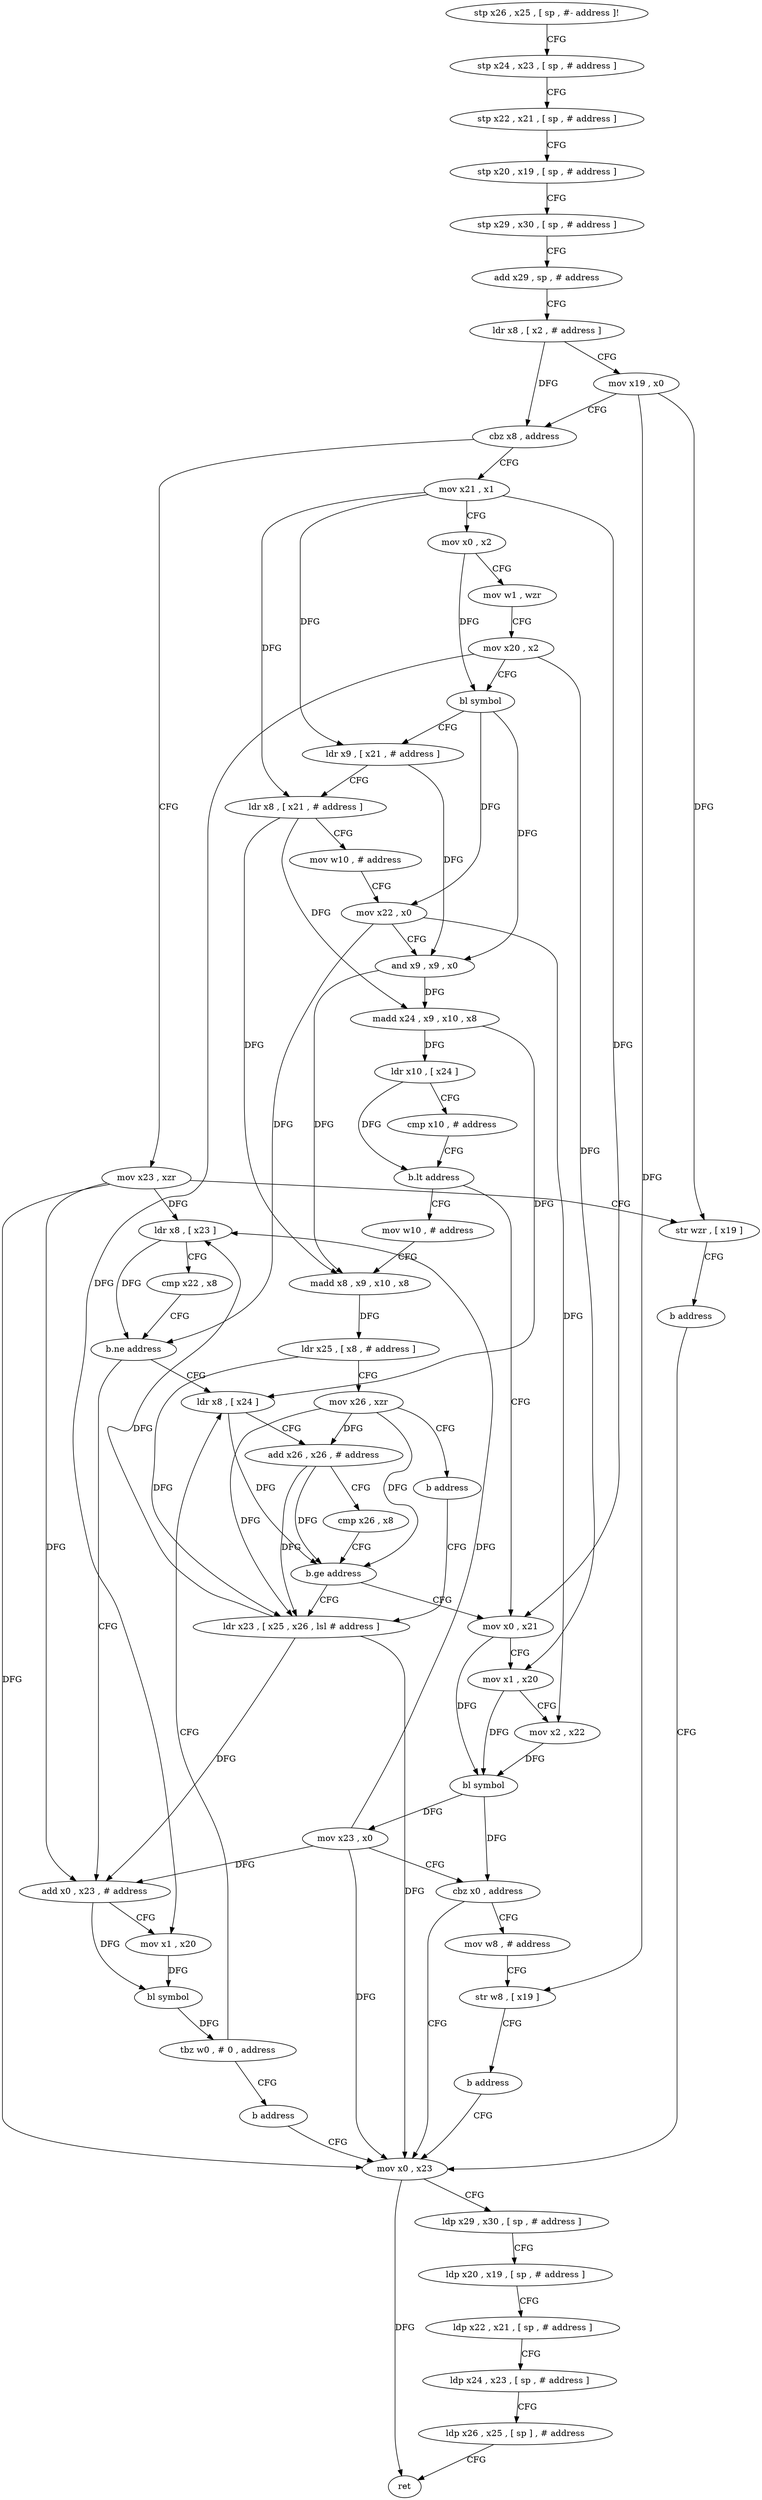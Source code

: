 digraph "func" {
"4254308" [label = "stp x26 , x25 , [ sp , #- address ]!" ]
"4254312" [label = "stp x24 , x23 , [ sp , # address ]" ]
"4254316" [label = "stp x22 , x21 , [ sp , # address ]" ]
"4254320" [label = "stp x20 , x19 , [ sp , # address ]" ]
"4254324" [label = "stp x29 , x30 , [ sp , # address ]" ]
"4254328" [label = "add x29 , sp , # address" ]
"4254332" [label = "ldr x8 , [ x2 , # address ]" ]
"4254336" [label = "mov x19 , x0" ]
"4254340" [label = "cbz x8 , address" ]
"4254524" [label = "mov x23 , xzr" ]
"4254344" [label = "mov x21 , x1" ]
"4254528" [label = "str wzr , [ x19 ]" ]
"4254532" [label = "b address" ]
"4254496" [label = "mov x0 , x23" ]
"4254348" [label = "mov x0 , x2" ]
"4254352" [label = "mov w1 , wzr" ]
"4254356" [label = "mov x20 , x2" ]
"4254360" [label = "bl symbol" ]
"4254364" [label = "ldr x9 , [ x21 , # address ]" ]
"4254368" [label = "ldr x8 , [ x21 , # address ]" ]
"4254372" [label = "mov w10 , # address" ]
"4254376" [label = "mov x22 , x0" ]
"4254380" [label = "and x9 , x9 , x0" ]
"4254384" [label = "madd x24 , x9 , x10 , x8" ]
"4254388" [label = "ldr x10 , [ x24 ]" ]
"4254392" [label = "cmp x10 , # address" ]
"4254396" [label = "b.lt address" ]
"4254472" [label = "mov x0 , x21" ]
"4254400" [label = "mov w10 , # address" ]
"4254500" [label = "ldp x29 , x30 , [ sp , # address ]" ]
"4254504" [label = "ldp x20 , x19 , [ sp , # address ]" ]
"4254508" [label = "ldp x22 , x21 , [ sp , # address ]" ]
"4254512" [label = "ldp x24 , x23 , [ sp , # address ]" ]
"4254516" [label = "ldp x26 , x25 , [ sp ] , # address" ]
"4254520" [label = "ret" ]
"4254476" [label = "mov x1 , x20" ]
"4254480" [label = "mov x2 , x22" ]
"4254484" [label = "bl symbol" ]
"4254488" [label = "mov x23 , x0" ]
"4254492" [label = "cbz x0 , address" ]
"4254536" [label = "mov w8 , # address" ]
"4254404" [label = "madd x8 , x9 , x10 , x8" ]
"4254408" [label = "ldr x25 , [ x8 , # address ]" ]
"4254412" [label = "mov x26 , xzr" ]
"4254416" [label = "b address" ]
"4254436" [label = "ldr x23 , [ x25 , x26 , lsl # address ]" ]
"4254540" [label = "str w8 , [ x19 ]" ]
"4254544" [label = "b address" ]
"4254440" [label = "ldr x8 , [ x23 ]" ]
"4254444" [label = "cmp x22 , x8" ]
"4254448" [label = "b.ne address" ]
"4254420" [label = "ldr x8 , [ x24 ]" ]
"4254452" [label = "add x0 , x23 , # address" ]
"4254424" [label = "add x26 , x26 , # address" ]
"4254428" [label = "cmp x26 , x8" ]
"4254432" [label = "b.ge address" ]
"4254456" [label = "mov x1 , x20" ]
"4254460" [label = "bl symbol" ]
"4254464" [label = "tbz w0 , # 0 , address" ]
"4254468" [label = "b address" ]
"4254308" -> "4254312" [ label = "CFG" ]
"4254312" -> "4254316" [ label = "CFG" ]
"4254316" -> "4254320" [ label = "CFG" ]
"4254320" -> "4254324" [ label = "CFG" ]
"4254324" -> "4254328" [ label = "CFG" ]
"4254328" -> "4254332" [ label = "CFG" ]
"4254332" -> "4254336" [ label = "CFG" ]
"4254332" -> "4254340" [ label = "DFG" ]
"4254336" -> "4254340" [ label = "CFG" ]
"4254336" -> "4254528" [ label = "DFG" ]
"4254336" -> "4254540" [ label = "DFG" ]
"4254340" -> "4254524" [ label = "CFG" ]
"4254340" -> "4254344" [ label = "CFG" ]
"4254524" -> "4254528" [ label = "CFG" ]
"4254524" -> "4254496" [ label = "DFG" ]
"4254524" -> "4254440" [ label = "DFG" ]
"4254524" -> "4254452" [ label = "DFG" ]
"4254344" -> "4254348" [ label = "CFG" ]
"4254344" -> "4254364" [ label = "DFG" ]
"4254344" -> "4254368" [ label = "DFG" ]
"4254344" -> "4254472" [ label = "DFG" ]
"4254528" -> "4254532" [ label = "CFG" ]
"4254532" -> "4254496" [ label = "CFG" ]
"4254496" -> "4254500" [ label = "CFG" ]
"4254496" -> "4254520" [ label = "DFG" ]
"4254348" -> "4254352" [ label = "CFG" ]
"4254348" -> "4254360" [ label = "DFG" ]
"4254352" -> "4254356" [ label = "CFG" ]
"4254356" -> "4254360" [ label = "CFG" ]
"4254356" -> "4254476" [ label = "DFG" ]
"4254356" -> "4254456" [ label = "DFG" ]
"4254360" -> "4254364" [ label = "CFG" ]
"4254360" -> "4254376" [ label = "DFG" ]
"4254360" -> "4254380" [ label = "DFG" ]
"4254364" -> "4254368" [ label = "CFG" ]
"4254364" -> "4254380" [ label = "DFG" ]
"4254368" -> "4254372" [ label = "CFG" ]
"4254368" -> "4254384" [ label = "DFG" ]
"4254368" -> "4254404" [ label = "DFG" ]
"4254372" -> "4254376" [ label = "CFG" ]
"4254376" -> "4254380" [ label = "CFG" ]
"4254376" -> "4254480" [ label = "DFG" ]
"4254376" -> "4254448" [ label = "DFG" ]
"4254380" -> "4254384" [ label = "DFG" ]
"4254380" -> "4254404" [ label = "DFG" ]
"4254384" -> "4254388" [ label = "DFG" ]
"4254384" -> "4254420" [ label = "DFG" ]
"4254388" -> "4254392" [ label = "CFG" ]
"4254388" -> "4254396" [ label = "DFG" ]
"4254392" -> "4254396" [ label = "CFG" ]
"4254396" -> "4254472" [ label = "CFG" ]
"4254396" -> "4254400" [ label = "CFG" ]
"4254472" -> "4254476" [ label = "CFG" ]
"4254472" -> "4254484" [ label = "DFG" ]
"4254400" -> "4254404" [ label = "CFG" ]
"4254500" -> "4254504" [ label = "CFG" ]
"4254504" -> "4254508" [ label = "CFG" ]
"4254508" -> "4254512" [ label = "CFG" ]
"4254512" -> "4254516" [ label = "CFG" ]
"4254516" -> "4254520" [ label = "CFG" ]
"4254476" -> "4254480" [ label = "CFG" ]
"4254476" -> "4254484" [ label = "DFG" ]
"4254480" -> "4254484" [ label = "DFG" ]
"4254484" -> "4254488" [ label = "DFG" ]
"4254484" -> "4254492" [ label = "DFG" ]
"4254488" -> "4254492" [ label = "CFG" ]
"4254488" -> "4254496" [ label = "DFG" ]
"4254488" -> "4254440" [ label = "DFG" ]
"4254488" -> "4254452" [ label = "DFG" ]
"4254492" -> "4254536" [ label = "CFG" ]
"4254492" -> "4254496" [ label = "CFG" ]
"4254536" -> "4254540" [ label = "CFG" ]
"4254404" -> "4254408" [ label = "DFG" ]
"4254408" -> "4254412" [ label = "CFG" ]
"4254408" -> "4254436" [ label = "DFG" ]
"4254412" -> "4254416" [ label = "CFG" ]
"4254412" -> "4254436" [ label = "DFG" ]
"4254412" -> "4254424" [ label = "DFG" ]
"4254412" -> "4254432" [ label = "DFG" ]
"4254416" -> "4254436" [ label = "CFG" ]
"4254436" -> "4254440" [ label = "DFG" ]
"4254436" -> "4254496" [ label = "DFG" ]
"4254436" -> "4254452" [ label = "DFG" ]
"4254540" -> "4254544" [ label = "CFG" ]
"4254544" -> "4254496" [ label = "CFG" ]
"4254440" -> "4254444" [ label = "CFG" ]
"4254440" -> "4254448" [ label = "DFG" ]
"4254444" -> "4254448" [ label = "CFG" ]
"4254448" -> "4254420" [ label = "CFG" ]
"4254448" -> "4254452" [ label = "CFG" ]
"4254420" -> "4254424" [ label = "CFG" ]
"4254420" -> "4254432" [ label = "DFG" ]
"4254452" -> "4254456" [ label = "CFG" ]
"4254452" -> "4254460" [ label = "DFG" ]
"4254424" -> "4254428" [ label = "CFG" ]
"4254424" -> "4254436" [ label = "DFG" ]
"4254424" -> "4254432" [ label = "DFG" ]
"4254428" -> "4254432" [ label = "CFG" ]
"4254432" -> "4254472" [ label = "CFG" ]
"4254432" -> "4254436" [ label = "CFG" ]
"4254456" -> "4254460" [ label = "DFG" ]
"4254460" -> "4254464" [ label = "DFG" ]
"4254464" -> "4254420" [ label = "CFG" ]
"4254464" -> "4254468" [ label = "CFG" ]
"4254468" -> "4254496" [ label = "CFG" ]
}
